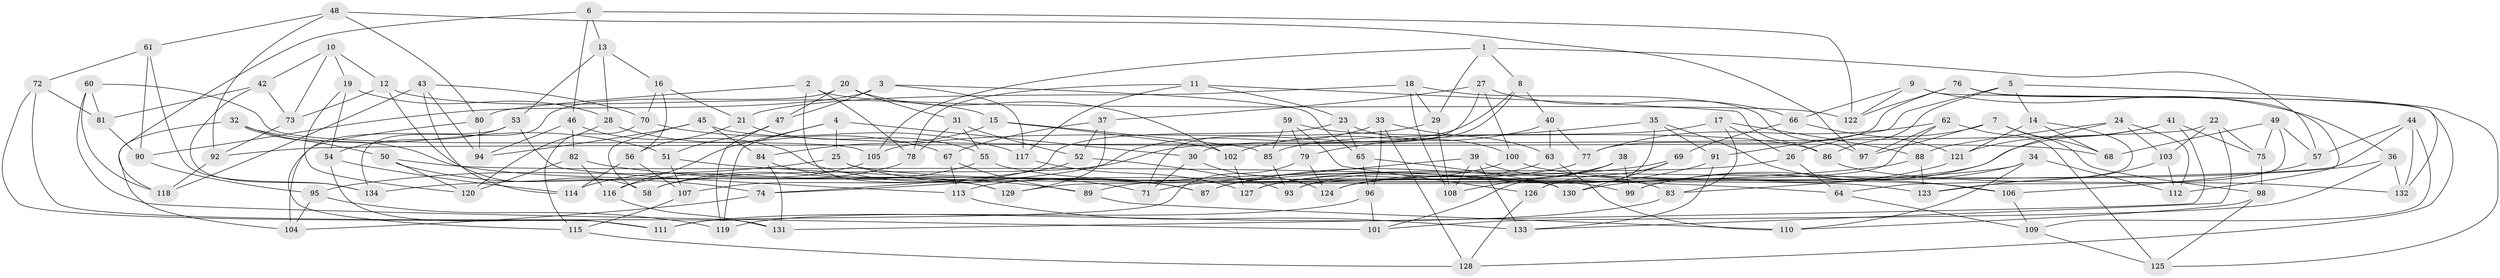// coarse degree distribution, {3: 0.07446808510638298, 4: 0.5212765957446809, 6: 0.32978723404255317, 5: 0.07446808510638298}
// Generated by graph-tools (version 1.1) at 2025/38/03/04/25 23:38:04]
// undirected, 134 vertices, 268 edges
graph export_dot {
  node [color=gray90,style=filled];
  1;
  2;
  3;
  4;
  5;
  6;
  7;
  8;
  9;
  10;
  11;
  12;
  13;
  14;
  15;
  16;
  17;
  18;
  19;
  20;
  21;
  22;
  23;
  24;
  25;
  26;
  27;
  28;
  29;
  30;
  31;
  32;
  33;
  34;
  35;
  36;
  37;
  38;
  39;
  40;
  41;
  42;
  43;
  44;
  45;
  46;
  47;
  48;
  49;
  50;
  51;
  52;
  53;
  54;
  55;
  56;
  57;
  58;
  59;
  60;
  61;
  62;
  63;
  64;
  65;
  66;
  67;
  68;
  69;
  70;
  71;
  72;
  73;
  74;
  75;
  76;
  77;
  78;
  79;
  80;
  81;
  82;
  83;
  84;
  85;
  86;
  87;
  88;
  89;
  90;
  91;
  92;
  93;
  94;
  95;
  96;
  97;
  98;
  99;
  100;
  101;
  102;
  103;
  104;
  105;
  106;
  107;
  108;
  109;
  110;
  111;
  112;
  113;
  114;
  115;
  116;
  117;
  118;
  119;
  120;
  121;
  122;
  123;
  124;
  125;
  126;
  127;
  128;
  129;
  130;
  131;
  132;
  133;
  134;
  1 -- 8;
  1 -- 57;
  1 -- 29;
  1 -- 105;
  2 -- 80;
  2 -- 78;
  2 -- 129;
  2 -- 122;
  3 -- 117;
  3 -- 47;
  3 -- 90;
  3 -- 65;
  4 -- 119;
  4 -- 30;
  4 -- 116;
  4 -- 25;
  5 -- 14;
  5 -- 86;
  5 -- 132;
  5 -- 91;
  6 -- 46;
  6 -- 122;
  6 -- 13;
  6 -- 118;
  7 -- 97;
  7 -- 68;
  7 -- 98;
  7 -- 26;
  8 -- 58;
  8 -- 40;
  8 -- 30;
  9 -- 128;
  9 -- 122;
  9 -- 36;
  9 -- 66;
  10 -- 19;
  10 -- 73;
  10 -- 42;
  10 -- 12;
  11 -- 23;
  11 -- 86;
  11 -- 117;
  11 -- 78;
  12 -- 73;
  12 -- 15;
  12 -- 58;
  13 -- 16;
  13 -- 53;
  13 -- 28;
  14 -- 64;
  14 -- 121;
  14 -- 68;
  15 -- 84;
  15 -- 102;
  15 -- 85;
  16 -- 56;
  16 -- 21;
  16 -- 70;
  17 -- 83;
  17 -- 26;
  17 -- 85;
  17 -- 88;
  18 -- 29;
  18 -- 21;
  18 -- 97;
  18 -- 108;
  19 -- 120;
  19 -- 28;
  19 -- 54;
  20 -- 31;
  20 -- 134;
  20 -- 102;
  20 -- 47;
  21 -- 56;
  21 -- 55;
  22 -- 103;
  22 -- 75;
  22 -- 133;
  22 -- 92;
  23 -- 100;
  23 -- 107;
  23 -- 65;
  24 -- 112;
  24 -- 99;
  24 -- 88;
  24 -- 103;
  25 -- 123;
  25 -- 87;
  25 -- 95;
  26 -- 64;
  26 -- 87;
  27 -- 100;
  27 -- 37;
  27 -- 66;
  27 -- 71;
  28 -- 120;
  28 -- 67;
  29 -- 108;
  29 -- 105;
  30 -- 71;
  30 -- 124;
  31 -- 78;
  31 -- 52;
  31 -- 55;
  32 -- 87;
  32 -- 51;
  32 -- 50;
  32 -- 104;
  33 -- 128;
  33 -- 63;
  33 -- 96;
  33 -- 74;
  34 -- 99;
  34 -- 112;
  34 -- 83;
  34 -- 110;
  35 -- 106;
  35 -- 79;
  35 -- 126;
  35 -- 91;
  36 -- 132;
  36 -- 89;
  36 -- 101;
  37 -- 52;
  37 -- 67;
  37 -- 129;
  38 -- 124;
  38 -- 108;
  38 -- 101;
  38 -- 99;
  39 -- 83;
  39 -- 108;
  39 -- 71;
  39 -- 133;
  40 -- 102;
  40 -- 63;
  40 -- 77;
  41 -- 124;
  41 -- 75;
  41 -- 131;
  41 -- 121;
  42 -- 81;
  42 -- 134;
  42 -- 73;
  43 -- 70;
  43 -- 94;
  43 -- 114;
  43 -- 118;
  44 -- 129;
  44 -- 109;
  44 -- 132;
  44 -- 57;
  45 -- 94;
  45 -- 58;
  45 -- 68;
  45 -- 84;
  46 -- 82;
  46 -- 94;
  46 -- 71;
  47 -- 119;
  47 -- 51;
  48 -- 61;
  48 -- 80;
  48 -- 92;
  48 -- 97;
  49 -- 75;
  49 -- 57;
  49 -- 68;
  49 -- 123;
  50 -- 74;
  50 -- 130;
  50 -- 120;
  51 -- 107;
  51 -- 64;
  52 -- 74;
  52 -- 93;
  53 -- 104;
  53 -- 113;
  53 -- 54;
  54 -- 114;
  54 -- 111;
  55 -- 58;
  55 -- 99;
  56 -- 107;
  56 -- 114;
  57 -- 106;
  59 -- 85;
  59 -- 86;
  59 -- 79;
  59 -- 126;
  60 -- 105;
  60 -- 118;
  60 -- 81;
  60 -- 101;
  61 -- 72;
  61 -- 90;
  61 -- 134;
  62 -- 125;
  62 -- 97;
  62 -- 93;
  62 -- 77;
  63 -- 93;
  63 -- 110;
  64 -- 109;
  65 -- 96;
  65 -- 130;
  66 -- 69;
  66 -- 121;
  67 -- 89;
  67 -- 113;
  69 -- 126;
  69 -- 87;
  69 -- 130;
  70 -- 115;
  70 -- 117;
  72 -- 111;
  72 -- 131;
  72 -- 81;
  73 -- 92;
  74 -- 104;
  75 -- 98;
  76 -- 112;
  76 -- 122;
  76 -- 125;
  76 -- 77;
  77 -- 113;
  78 -- 116;
  79 -- 111;
  79 -- 124;
  80 -- 115;
  80 -- 94;
  81 -- 90;
  82 -- 116;
  82 -- 89;
  82 -- 120;
  83 -- 111;
  84 -- 129;
  84 -- 131;
  85 -- 93;
  86 -- 132;
  88 -- 134;
  88 -- 123;
  89 -- 110;
  90 -- 95;
  91 -- 133;
  91 -- 127;
  92 -- 118;
  95 -- 119;
  95 -- 104;
  96 -- 101;
  96 -- 119;
  98 -- 110;
  98 -- 125;
  100 -- 106;
  100 -- 127;
  102 -- 127;
  103 -- 123;
  103 -- 112;
  105 -- 114;
  106 -- 109;
  107 -- 115;
  109 -- 125;
  113 -- 133;
  115 -- 128;
  116 -- 131;
  117 -- 127;
  121 -- 130;
  126 -- 128;
}
